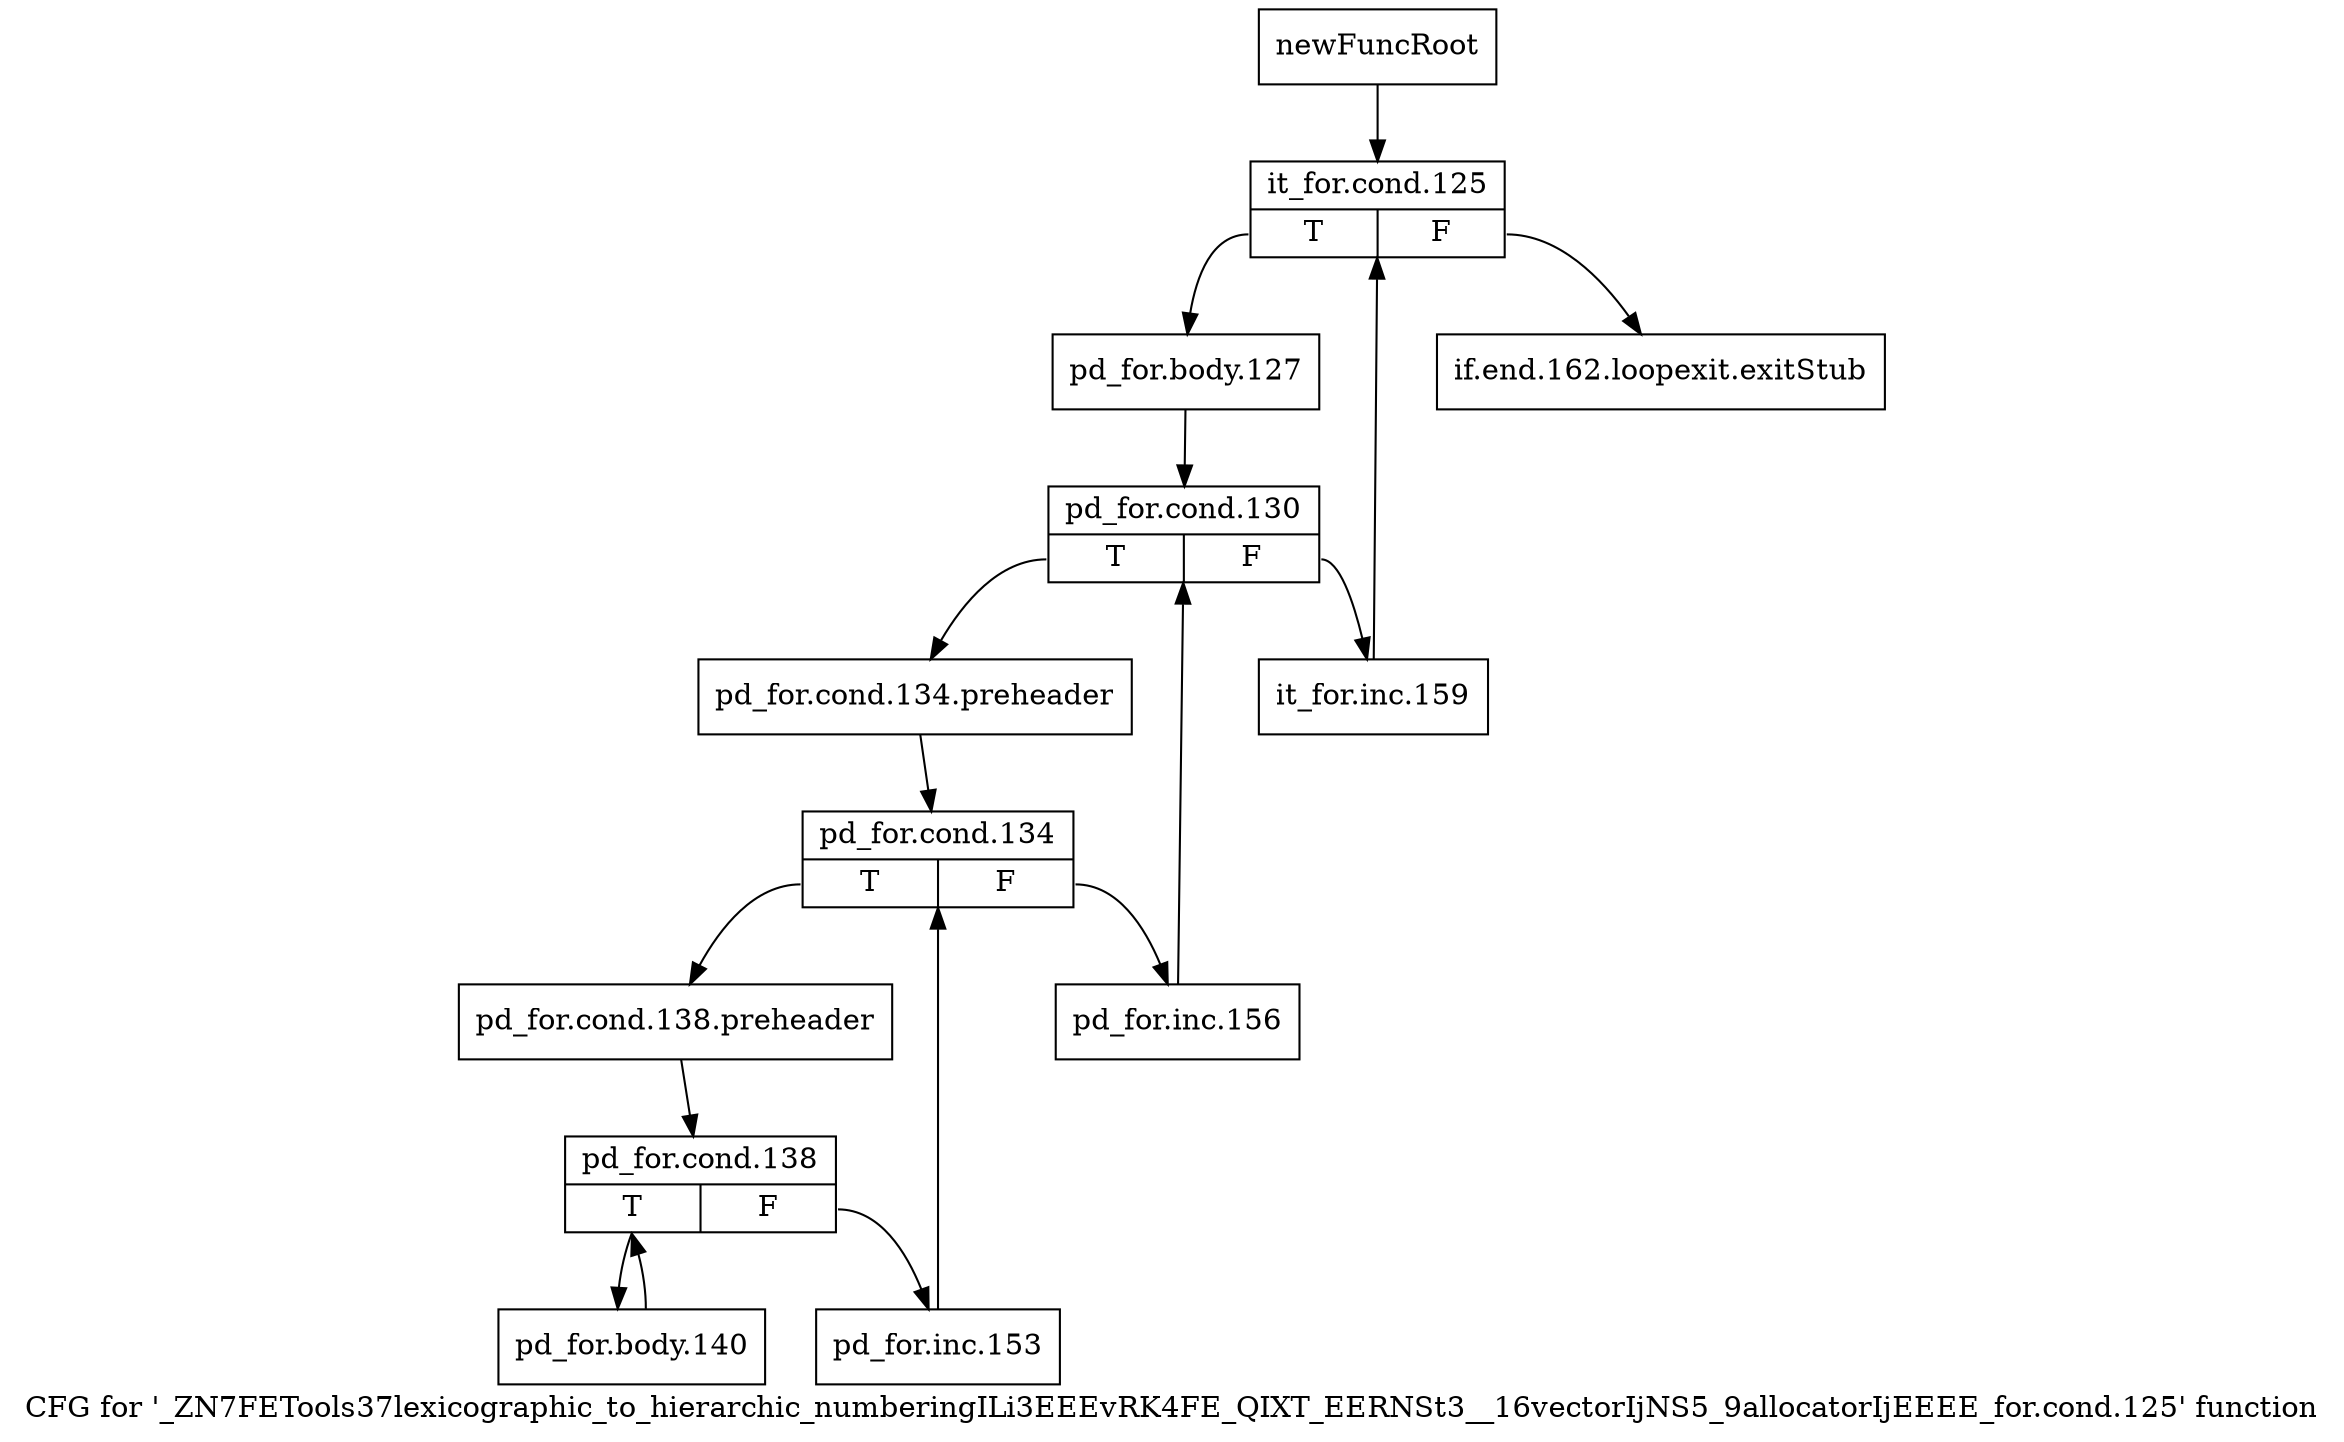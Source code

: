 digraph "CFG for '_ZN7FETools37lexicographic_to_hierarchic_numberingILi3EEEvRK4FE_QIXT_EERNSt3__16vectorIjNS5_9allocatorIjEEEE_for.cond.125' function" {
	label="CFG for '_ZN7FETools37lexicographic_to_hierarchic_numberingILi3EEEvRK4FE_QIXT_EERNSt3__16vectorIjNS5_9allocatorIjEEEE_for.cond.125' function";

	Node0x9230e70 [shape=record,label="{newFuncRoot}"];
	Node0x9230e70 -> Node0x9230f10;
	Node0x9230ec0 [shape=record,label="{if.end.162.loopexit.exitStub}"];
	Node0x9230f10 [shape=record,label="{it_for.cond.125|{<s0>T|<s1>F}}"];
	Node0x9230f10:s0 -> Node0x9230f60;
	Node0x9230f10:s1 -> Node0x9230ec0;
	Node0x9230f60 [shape=record,label="{pd_for.body.127}"];
	Node0x9230f60 -> Node0x9230fb0;
	Node0x9230fb0 [shape=record,label="{pd_for.cond.130|{<s0>T|<s1>F}}"];
	Node0x9230fb0:s0 -> Node0x9231050;
	Node0x9230fb0:s1 -> Node0x9231000;
	Node0x9231000 [shape=record,label="{it_for.inc.159}"];
	Node0x9231000 -> Node0x9230f10;
	Node0x9231050 [shape=record,label="{pd_for.cond.134.preheader}"];
	Node0x9231050 -> Node0x92310a0;
	Node0x92310a0 [shape=record,label="{pd_for.cond.134|{<s0>T|<s1>F}}"];
	Node0x92310a0:s0 -> Node0x9231140;
	Node0x92310a0:s1 -> Node0x92310f0;
	Node0x92310f0 [shape=record,label="{pd_for.inc.156}"];
	Node0x92310f0 -> Node0x9230fb0;
	Node0x9231140 [shape=record,label="{pd_for.cond.138.preheader}"];
	Node0x9231140 -> Node0x9231190;
	Node0x9231190 [shape=record,label="{pd_for.cond.138|{<s0>T|<s1>F}}"];
	Node0x9231190:s0 -> Node0x9231230;
	Node0x9231190:s1 -> Node0x92311e0;
	Node0x92311e0 [shape=record,label="{pd_for.inc.153}"];
	Node0x92311e0 -> Node0x92310a0;
	Node0x9231230 [shape=record,label="{pd_for.body.140}"];
	Node0x9231230 -> Node0x9231190;
}
